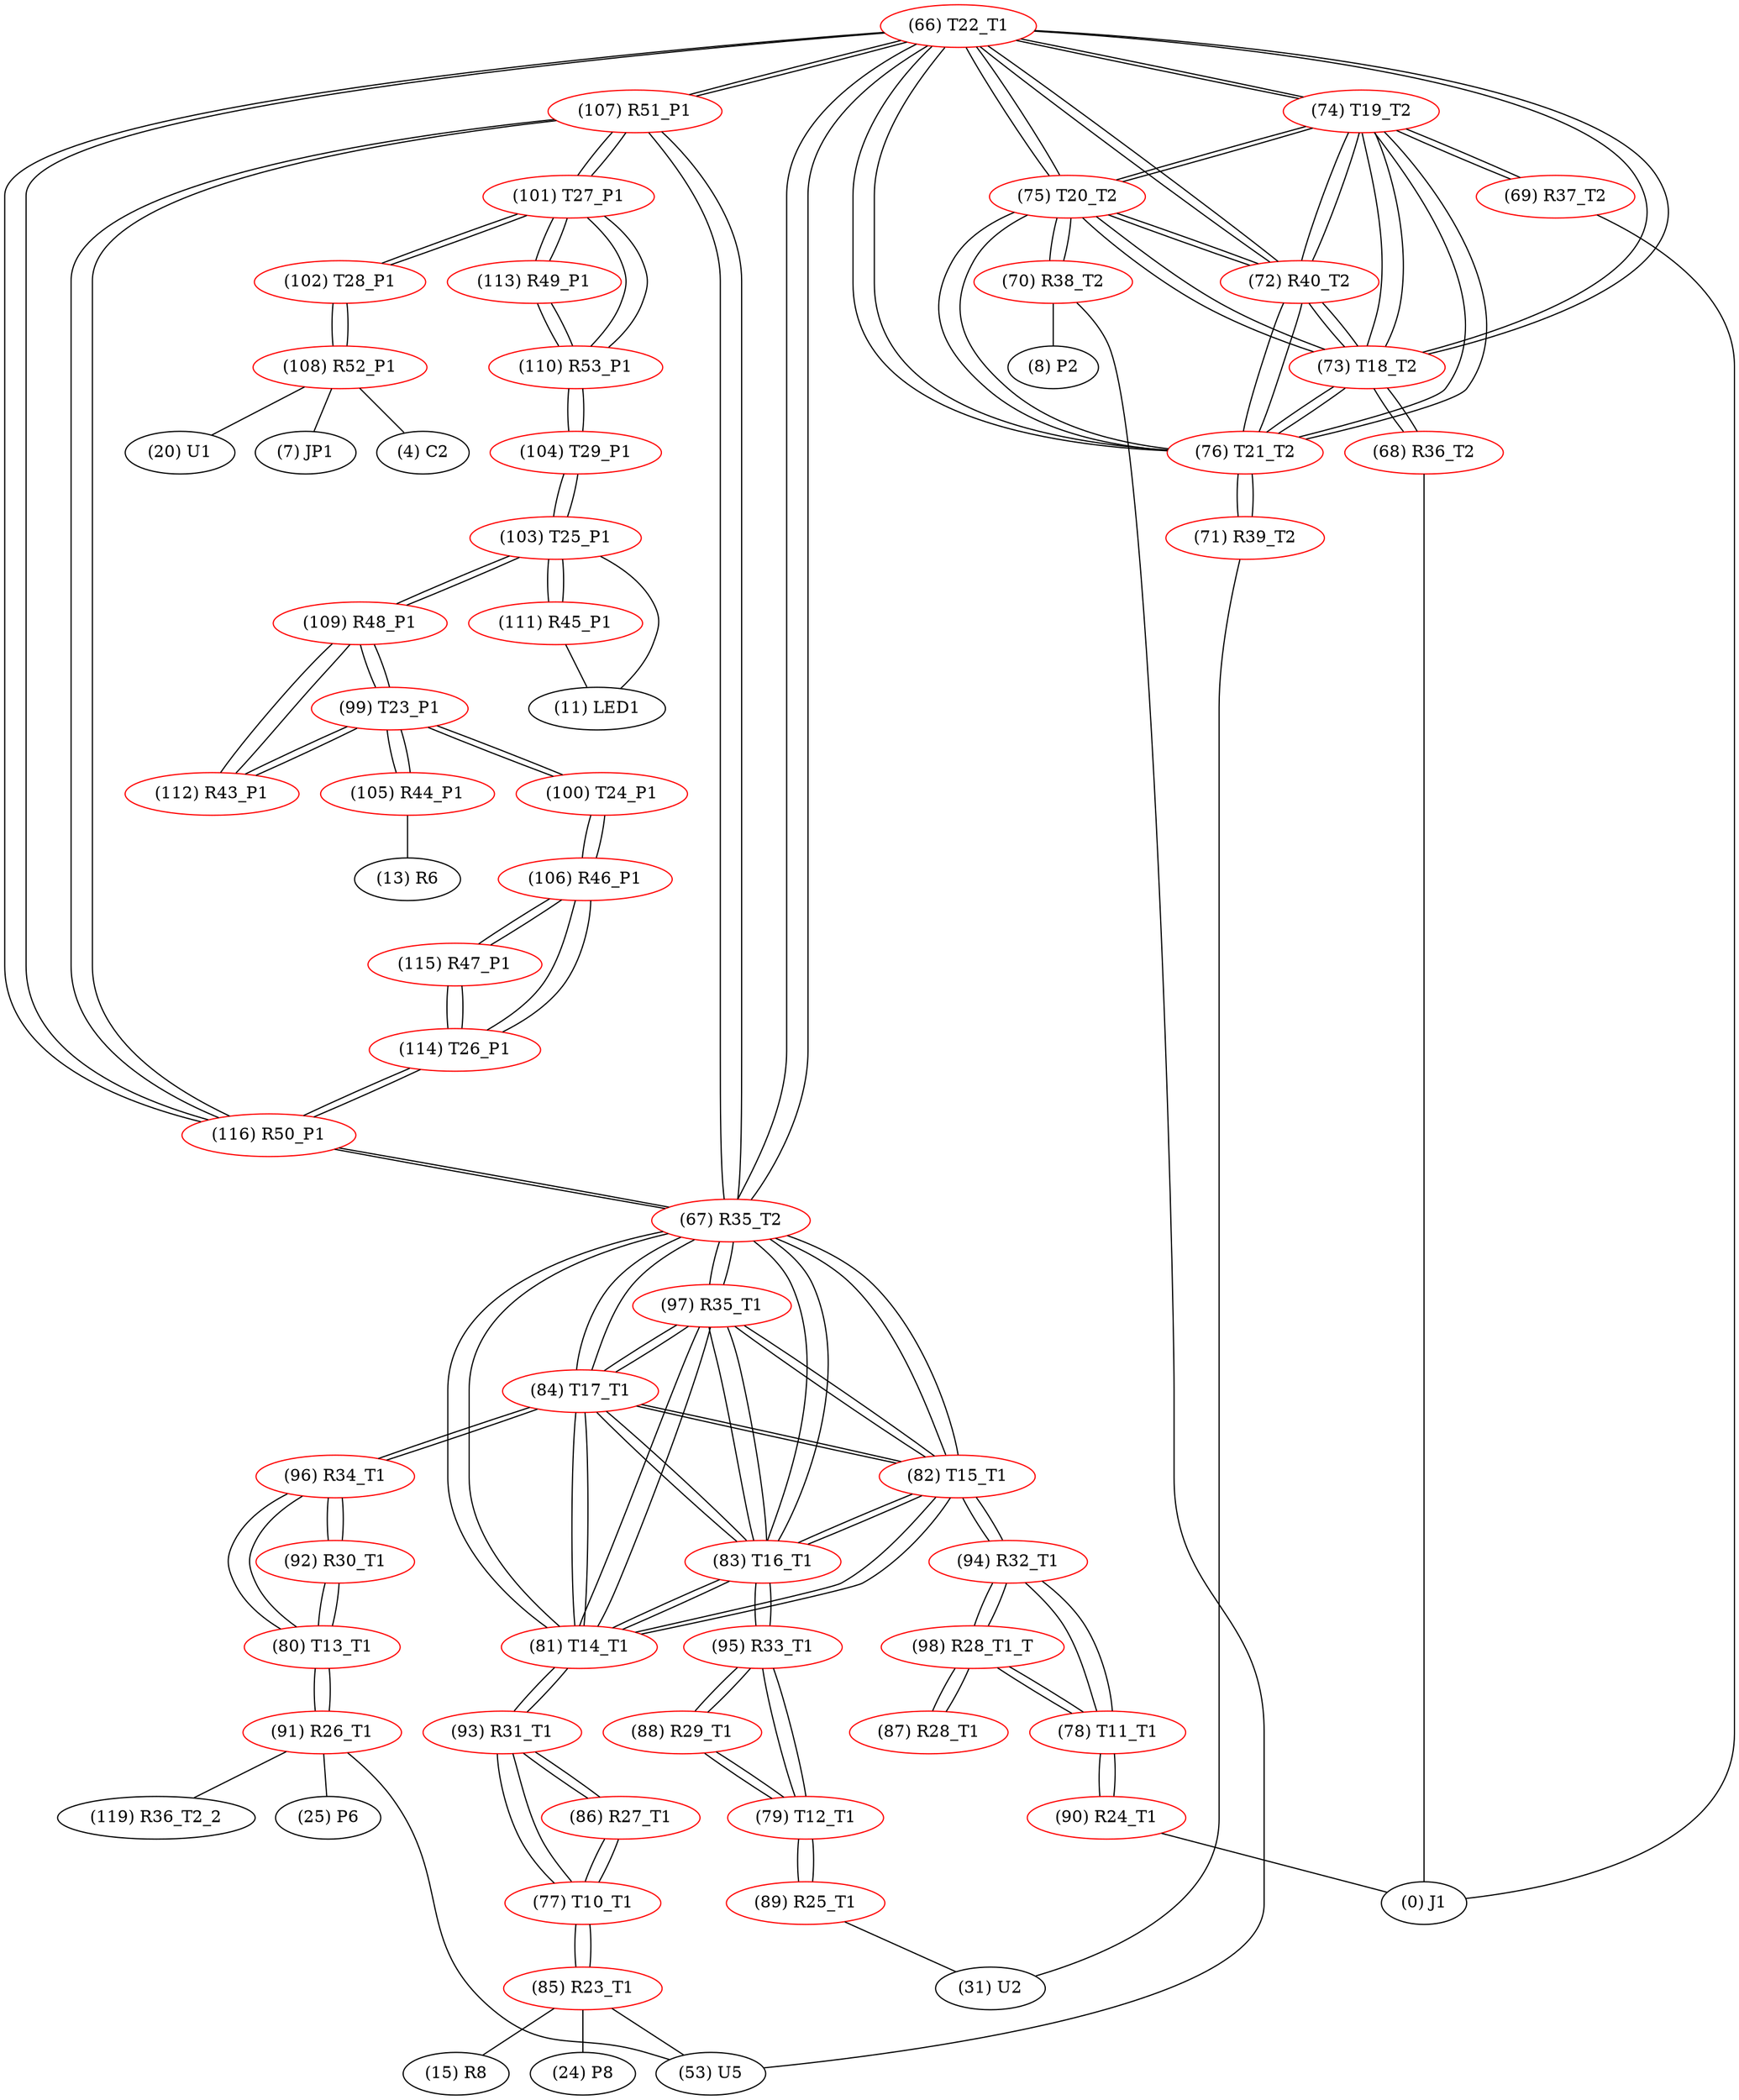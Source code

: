 graph {
	66 [label="(66) T22_T1" color=red]
	74 [label="(74) T19_T2"]
	75 [label="(75) T20_T2"]
	76 [label="(76) T21_T2"]
	73 [label="(73) T18_T2"]
	72 [label="(72) R40_T2"]
	107 [label="(107) R51_P1"]
	116 [label="(116) R50_P1"]
	67 [label="(67) R35_T2"]
	67 [label="(67) R35_T2" color=red]
	82 [label="(82) T15_T1"]
	83 [label="(83) T16_T1"]
	81 [label="(81) T14_T1"]
	84 [label="(84) T17_T1"]
	97 [label="(97) R35_T1"]
	107 [label="(107) R51_P1"]
	116 [label="(116) R50_P1"]
	66 [label="(66) T22_T1"]
	68 [label="(68) R36_T2" color=red]
	0 [label="(0) J1"]
	73 [label="(73) T18_T2"]
	69 [label="(69) R37_T2" color=red]
	0 [label="(0) J1"]
	74 [label="(74) T19_T2"]
	70 [label="(70) R38_T2" color=red]
	8 [label="(8) P2"]
	53 [label="(53) U5"]
	75 [label="(75) T20_T2"]
	71 [label="(71) R39_T2" color=red]
	31 [label="(31) U2"]
	76 [label="(76) T21_T2"]
	72 [label="(72) R40_T2" color=red]
	74 [label="(74) T19_T2"]
	75 [label="(75) T20_T2"]
	76 [label="(76) T21_T2"]
	66 [label="(66) T22_T1"]
	73 [label="(73) T18_T2"]
	73 [label="(73) T18_T2" color=red]
	74 [label="(74) T19_T2"]
	75 [label="(75) T20_T2"]
	76 [label="(76) T21_T2"]
	66 [label="(66) T22_T1"]
	72 [label="(72) R40_T2"]
	68 [label="(68) R36_T2"]
	74 [label="(74) T19_T2" color=red]
	75 [label="(75) T20_T2"]
	76 [label="(76) T21_T2"]
	66 [label="(66) T22_T1"]
	73 [label="(73) T18_T2"]
	72 [label="(72) R40_T2"]
	69 [label="(69) R37_T2"]
	75 [label="(75) T20_T2" color=red]
	74 [label="(74) T19_T2"]
	76 [label="(76) T21_T2"]
	66 [label="(66) T22_T1"]
	73 [label="(73) T18_T2"]
	72 [label="(72) R40_T2"]
	70 [label="(70) R38_T2"]
	76 [label="(76) T21_T2" color=red]
	74 [label="(74) T19_T2"]
	75 [label="(75) T20_T2"]
	66 [label="(66) T22_T1"]
	73 [label="(73) T18_T2"]
	72 [label="(72) R40_T2"]
	71 [label="(71) R39_T2"]
	77 [label="(77) T10_T1" color=red]
	85 [label="(85) R23_T1"]
	86 [label="(86) R27_T1"]
	93 [label="(93) R31_T1"]
	78 [label="(78) T11_T1" color=red]
	90 [label="(90) R24_T1"]
	94 [label="(94) R32_T1"]
	98 [label="(98) R28_T1_T"]
	79 [label="(79) T12_T1" color=red]
	95 [label="(95) R33_T1"]
	88 [label="(88) R29_T1"]
	89 [label="(89) R25_T1"]
	80 [label="(80) T13_T1" color=red]
	92 [label="(92) R30_T1"]
	96 [label="(96) R34_T1"]
	91 [label="(91) R26_T1"]
	81 [label="(81) T14_T1" color=red]
	82 [label="(82) T15_T1"]
	83 [label="(83) T16_T1"]
	84 [label="(84) T17_T1"]
	67 [label="(67) R35_T2"]
	97 [label="(97) R35_T1"]
	93 [label="(93) R31_T1"]
	82 [label="(82) T15_T1" color=red]
	83 [label="(83) T16_T1"]
	81 [label="(81) T14_T1"]
	84 [label="(84) T17_T1"]
	67 [label="(67) R35_T2"]
	97 [label="(97) R35_T1"]
	94 [label="(94) R32_T1"]
	83 [label="(83) T16_T1" color=red]
	82 [label="(82) T15_T1"]
	81 [label="(81) T14_T1"]
	84 [label="(84) T17_T1"]
	67 [label="(67) R35_T2"]
	97 [label="(97) R35_T1"]
	95 [label="(95) R33_T1"]
	84 [label="(84) T17_T1" color=red]
	82 [label="(82) T15_T1"]
	83 [label="(83) T16_T1"]
	81 [label="(81) T14_T1"]
	67 [label="(67) R35_T2"]
	97 [label="(97) R35_T1"]
	96 [label="(96) R34_T1"]
	85 [label="(85) R23_T1" color=red]
	53 [label="(53) U5"]
	15 [label="(15) R8"]
	24 [label="(24) P8"]
	77 [label="(77) T10_T1"]
	86 [label="(86) R27_T1" color=red]
	77 [label="(77) T10_T1"]
	93 [label="(93) R31_T1"]
	87 [label="(87) R28_T1" color=red]
	98 [label="(98) R28_T1_T"]
	88 [label="(88) R29_T1" color=red]
	95 [label="(95) R33_T1"]
	79 [label="(79) T12_T1"]
	89 [label="(89) R25_T1" color=red]
	31 [label="(31) U2"]
	79 [label="(79) T12_T1"]
	90 [label="(90) R24_T1" color=red]
	0 [label="(0) J1"]
	78 [label="(78) T11_T1"]
	91 [label="(91) R26_T1" color=red]
	25 [label="(25) P6"]
	53 [label="(53) U5"]
	119 [label="(119) R36_T2_2"]
	80 [label="(80) T13_T1"]
	92 [label="(92) R30_T1" color=red]
	96 [label="(96) R34_T1"]
	80 [label="(80) T13_T1"]
	93 [label="(93) R31_T1" color=red]
	86 [label="(86) R27_T1"]
	77 [label="(77) T10_T1"]
	81 [label="(81) T14_T1"]
	94 [label="(94) R32_T1" color=red]
	82 [label="(82) T15_T1"]
	78 [label="(78) T11_T1"]
	98 [label="(98) R28_T1_T"]
	95 [label="(95) R33_T1" color=red]
	83 [label="(83) T16_T1"]
	79 [label="(79) T12_T1"]
	88 [label="(88) R29_T1"]
	96 [label="(96) R34_T1" color=red]
	84 [label="(84) T17_T1"]
	92 [label="(92) R30_T1"]
	80 [label="(80) T13_T1"]
	97 [label="(97) R35_T1" color=red]
	82 [label="(82) T15_T1"]
	83 [label="(83) T16_T1"]
	81 [label="(81) T14_T1"]
	84 [label="(84) T17_T1"]
	67 [label="(67) R35_T2"]
	98 [label="(98) R28_T1_T" color=red]
	94 [label="(94) R32_T1"]
	78 [label="(78) T11_T1"]
	87 [label="(87) R28_T1"]
	99 [label="(99) T23_P1" color=red]
	109 [label="(109) R48_P1"]
	112 [label="(112) R43_P1"]
	100 [label="(100) T24_P1"]
	105 [label="(105) R44_P1"]
	100 [label="(100) T24_P1" color=red]
	106 [label="(106) R46_P1"]
	99 [label="(99) T23_P1"]
	101 [label="(101) T27_P1" color=red]
	107 [label="(107) R51_P1"]
	102 [label="(102) T28_P1"]
	110 [label="(110) R53_P1"]
	113 [label="(113) R49_P1"]
	102 [label="(102) T28_P1" color=red]
	108 [label="(108) R52_P1"]
	101 [label="(101) T27_P1"]
	103 [label="(103) T25_P1" color=red]
	104 [label="(104) T29_P1"]
	109 [label="(109) R48_P1"]
	111 [label="(111) R45_P1"]
	11 [label="(11) LED1"]
	104 [label="(104) T29_P1" color=red]
	103 [label="(103) T25_P1"]
	110 [label="(110) R53_P1"]
	105 [label="(105) R44_P1" color=red]
	13 [label="(13) R6"]
	99 [label="(99) T23_P1"]
	106 [label="(106) R46_P1" color=red]
	114 [label="(114) T26_P1"]
	115 [label="(115) R47_P1"]
	100 [label="(100) T24_P1"]
	107 [label="(107) R51_P1" color=red]
	101 [label="(101) T27_P1"]
	116 [label="(116) R50_P1"]
	66 [label="(66) T22_T1"]
	67 [label="(67) R35_T2"]
	108 [label="(108) R52_P1" color=red]
	4 [label="(4) C2"]
	20 [label="(20) U1"]
	7 [label="(7) JP1"]
	102 [label="(102) T28_P1"]
	109 [label="(109) R48_P1" color=red]
	103 [label="(103) T25_P1"]
	99 [label="(99) T23_P1"]
	112 [label="(112) R43_P1"]
	110 [label="(110) R53_P1" color=red]
	104 [label="(104) T29_P1"]
	101 [label="(101) T27_P1"]
	113 [label="(113) R49_P1"]
	111 [label="(111) R45_P1" color=red]
	103 [label="(103) T25_P1"]
	11 [label="(11) LED1"]
	112 [label="(112) R43_P1" color=red]
	109 [label="(109) R48_P1"]
	99 [label="(99) T23_P1"]
	113 [label="(113) R49_P1" color=red]
	101 [label="(101) T27_P1"]
	110 [label="(110) R53_P1"]
	114 [label="(114) T26_P1" color=red]
	116 [label="(116) R50_P1"]
	106 [label="(106) R46_P1"]
	115 [label="(115) R47_P1"]
	115 [label="(115) R47_P1" color=red]
	114 [label="(114) T26_P1"]
	106 [label="(106) R46_P1"]
	116 [label="(116) R50_P1" color=red]
	114 [label="(114) T26_P1"]
	107 [label="(107) R51_P1"]
	66 [label="(66) T22_T1"]
	67 [label="(67) R35_T2"]
	66 -- 74
	66 -- 75
	66 -- 76
	66 -- 73
	66 -- 72
	66 -- 107
	66 -- 116
	66 -- 67
	67 -- 82
	67 -- 83
	67 -- 81
	67 -- 84
	67 -- 97
	67 -- 107
	67 -- 116
	67 -- 66
	68 -- 0
	68 -- 73
	69 -- 0
	69 -- 74
	70 -- 8
	70 -- 53
	70 -- 75
	71 -- 31
	71 -- 76
	72 -- 74
	72 -- 75
	72 -- 76
	72 -- 66
	72 -- 73
	73 -- 74
	73 -- 75
	73 -- 76
	73 -- 66
	73 -- 72
	73 -- 68
	74 -- 75
	74 -- 76
	74 -- 66
	74 -- 73
	74 -- 72
	74 -- 69
	75 -- 74
	75 -- 76
	75 -- 66
	75 -- 73
	75 -- 72
	75 -- 70
	76 -- 74
	76 -- 75
	76 -- 66
	76 -- 73
	76 -- 72
	76 -- 71
	77 -- 85
	77 -- 86
	77 -- 93
	78 -- 90
	78 -- 94
	78 -- 98
	79 -- 95
	79 -- 88
	79 -- 89
	80 -- 92
	80 -- 96
	80 -- 91
	81 -- 82
	81 -- 83
	81 -- 84
	81 -- 67
	81 -- 97
	81 -- 93
	82 -- 83
	82 -- 81
	82 -- 84
	82 -- 67
	82 -- 97
	82 -- 94
	83 -- 82
	83 -- 81
	83 -- 84
	83 -- 67
	83 -- 97
	83 -- 95
	84 -- 82
	84 -- 83
	84 -- 81
	84 -- 67
	84 -- 97
	84 -- 96
	85 -- 53
	85 -- 15
	85 -- 24
	85 -- 77
	86 -- 77
	86 -- 93
	87 -- 98
	88 -- 95
	88 -- 79
	89 -- 31
	89 -- 79
	90 -- 0
	90 -- 78
	91 -- 25
	91 -- 53
	91 -- 119
	91 -- 80
	92 -- 96
	92 -- 80
	93 -- 86
	93 -- 77
	93 -- 81
	94 -- 82
	94 -- 78
	94 -- 98
	95 -- 83
	95 -- 79
	95 -- 88
	96 -- 84
	96 -- 92
	96 -- 80
	97 -- 82
	97 -- 83
	97 -- 81
	97 -- 84
	97 -- 67
	98 -- 94
	98 -- 78
	98 -- 87
	99 -- 109
	99 -- 112
	99 -- 100
	99 -- 105
	100 -- 106
	100 -- 99
	101 -- 107
	101 -- 102
	101 -- 110
	101 -- 113
	102 -- 108
	102 -- 101
	103 -- 104
	103 -- 109
	103 -- 111
	103 -- 11
	104 -- 103
	104 -- 110
	105 -- 13
	105 -- 99
	106 -- 114
	106 -- 115
	106 -- 100
	107 -- 101
	107 -- 116
	107 -- 66
	107 -- 67
	108 -- 4
	108 -- 20
	108 -- 7
	108 -- 102
	109 -- 103
	109 -- 99
	109 -- 112
	110 -- 104
	110 -- 101
	110 -- 113
	111 -- 103
	111 -- 11
	112 -- 109
	112 -- 99
	113 -- 101
	113 -- 110
	114 -- 116
	114 -- 106
	114 -- 115
	115 -- 114
	115 -- 106
	116 -- 114
	116 -- 107
	116 -- 66
	116 -- 67
}